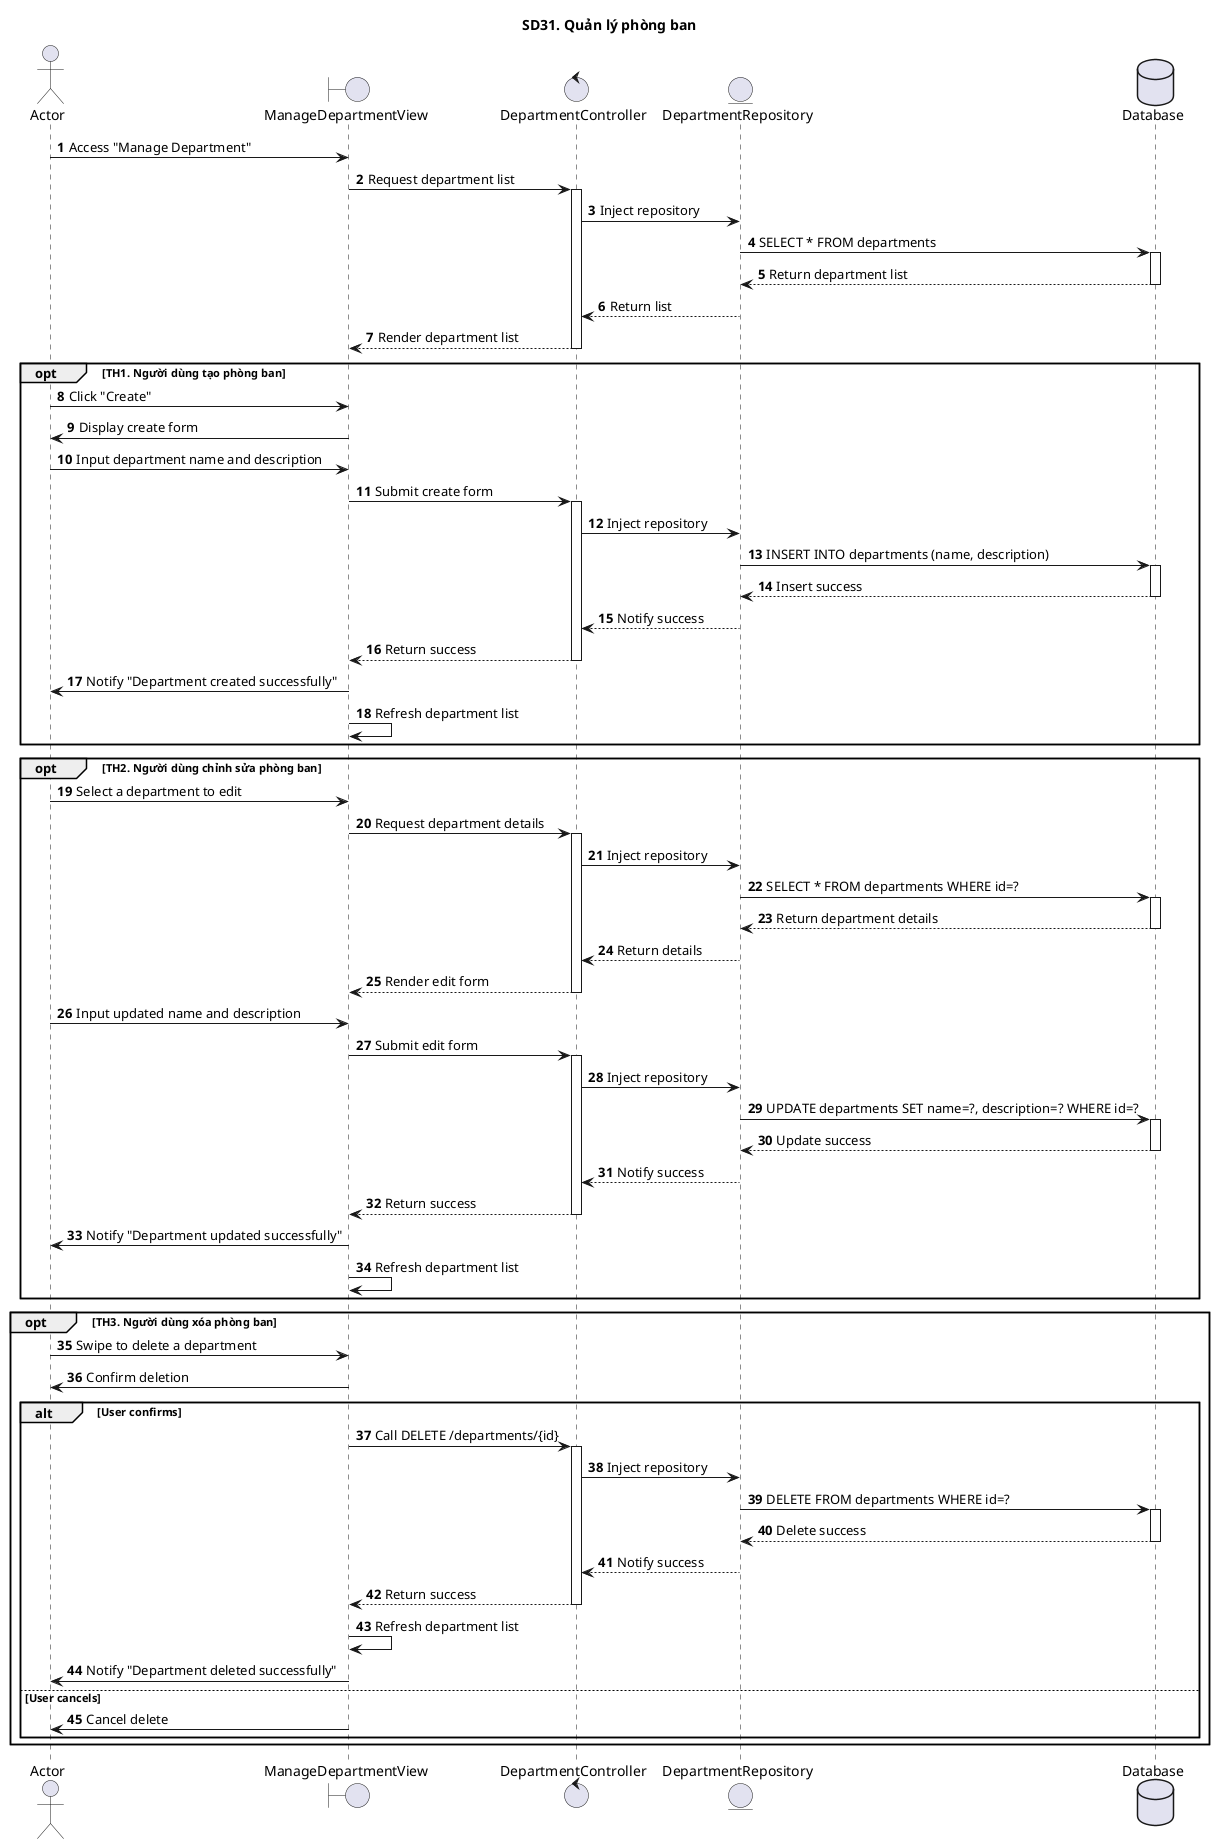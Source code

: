 @startuml SQ
autonumber
title SD31. Quản lý phòng ban
actor "Actor" as actor
boundary "ManageDepartmentView" as manageView
control "DepartmentController" as controller
entity "DepartmentRepository" as model
database "Database" as database

' Main Flow
actor -> manageView : Access "Manage Department"
manageView -> controller : Request department list
activate controller
controller -> model : Inject repository
model -> database : SELECT * FROM departments
activate database
database --> model : Return department list
deactivate database
model --> controller : Return list
deactivate model
controller --> manageView : Render department list
deactivate controller

' Option TH1: Create Department
opt TH1. Người dùng tạo phòng ban
    actor -> manageView : Click "Create"
    manageView -> actor : Display create form
    actor -> manageView : Input department name and description
    manageView -> controller : Submit create form
    activate controller
    controller -> model : Inject repository
    model -> database : INSERT INTO departments (name, description)
    activate database
    database --> model : Insert success
    deactivate database
    model --> controller : Notify success
    deactivate model
    controller --> manageView : Return success
    deactivate controller
    manageView -> actor : Notify "Department created successfully"
    manageView -> manageView : Refresh department list
end

' Option TH2: Edit Department
opt TH2. Người dùng chỉnh sửa phòng ban
    actor -> manageView : Select a department to edit
    manageView -> controller : Request department details
    activate controller
    controller -> model : Inject repository
    model -> database : SELECT * FROM departments WHERE id=?
    activate database
    database --> model : Return department details
    deactivate database
    model --> controller : Return details
    deactivate model
    controller --> manageView : Render edit form
    deactivate controller
    actor -> manageView : Input updated name and description
    manageView -> controller : Submit edit form
    activate controller
    controller -> model : Inject repository
    model -> database : UPDATE departments SET name=?, description=? WHERE id=?
    activate database
    database --> model : Update success
    deactivate database
    model --> controller : Notify success
    deactivate model
    controller --> manageView : Return success
    deactivate controller
    manageView -> actor : Notify "Department updated successfully"
    manageView -> manageView : Refresh department list
end

' Option TH3: Delete Department
opt TH3. Người dùng xóa phòng ban
    actor -> manageView : Swipe to delete a department
    manageView -> actor : Confirm deletion
    alt User confirms
        manageView -> controller : Call DELETE /departments/{id}
        activate controller
        controller -> model : Inject repository
        model -> database : DELETE FROM departments WHERE id=?
        activate database
        database --> model : Delete success
        deactivate database
        model --> controller : Notify success
        deactivate model
        controller --> manageView : Return success
        deactivate controller
        manageView -> manageView : Refresh department list
        manageView -> actor : Notify "Department deleted successfully"
    else User cancels
        manageView -> actor : Cancel delete
    end
end

@enduml

